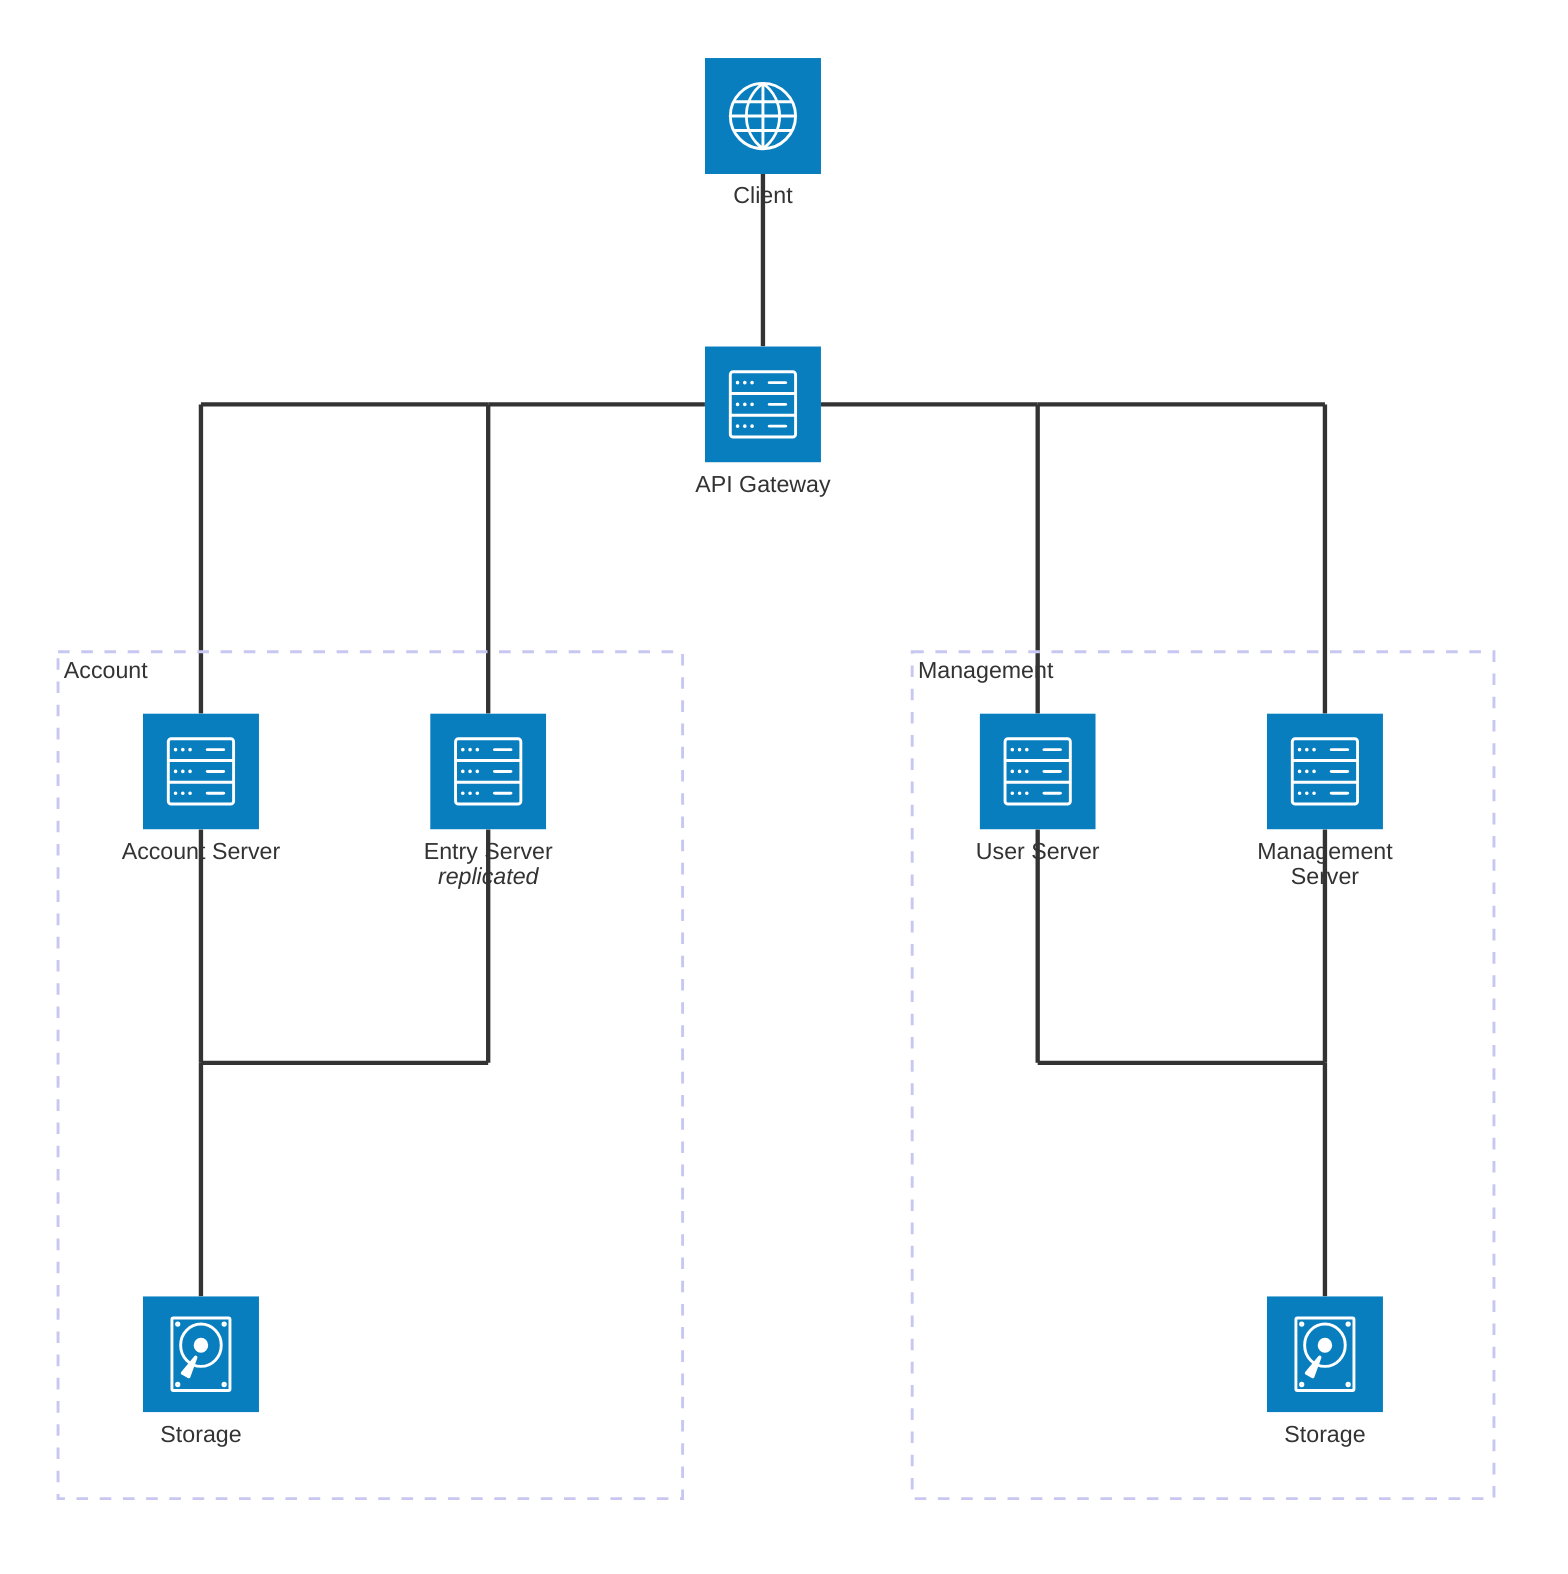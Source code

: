 %% v2.0.0
architecture-beta
    service client(internet)[Client]
    service apiGateway(server)[API Gateway]

    group management[Management]
    service userServer(server)[User Server] in management
    service managementServer(server)[Management Server] in management
    service managementStorage(disk)[Storage] in management

    junction leftManagement in management
    junction centerManagement in management

    userServer:B -- T:leftManagement
    managementServer:B -- T:centerManagement
    centerManagement:L -- R:leftManagement
    centerManagement:B -- T:managementStorage

    group account[Account]
    service accountServer(server)[Account Server] in account
    service entryServerReplicated(server)[Entry Server _replicated_] in account
    service accountStorage(disk)[Storage] in account

    junction centerAccount in account
    junction rightAccount in account

    accountServer:B -- T:centerAccount
    entryServerReplicated:B -- T:rightAccount
    rightAccount:L -- R:centerAccount
    accountStorage:T -- B:centerAccount

    client:B -- T:apiGateway

    junction userServerAPIGateway
    junction managementServerAPIGateway
    
    userServerAPIGateway:B -- T:userServer
    managementServerAPIGateway:B -- T:managementServer
    userServerAPIGateway:R -- L:managementServerAPIGateway

    junction accountServerAPIGateway
    junction entryServerAPIGateway

    accountServerAPIGateway:B -- T:accountServer
    entryServerAPIGateway:B -- T:entryServerReplicated
    accountServerAPIGateway:R -- L:entryServerAPIGateway

    apiGateway:R -- L:userServerAPIGateway
    apiGateway:L -- R:entryServerAPIGateway